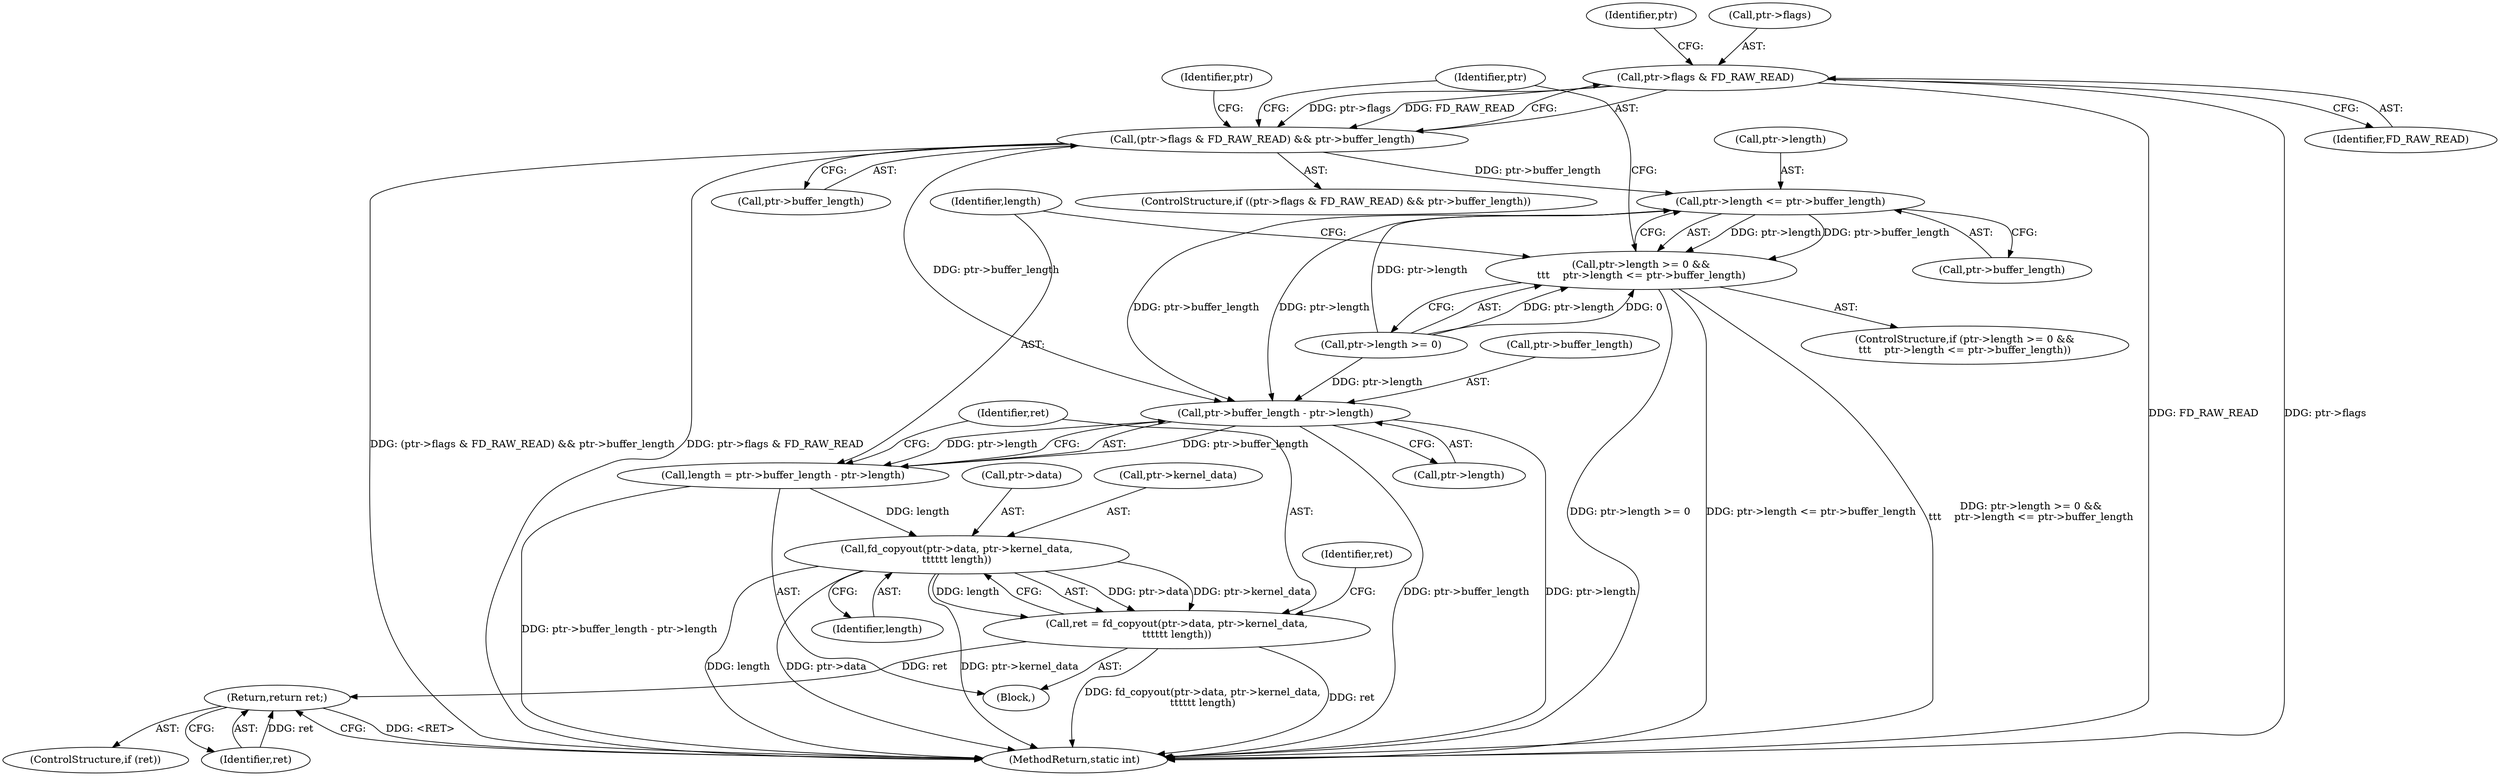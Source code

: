 digraph "0_linux_2145e15e0557a01b9195d1c7199a1b92cb9be81f@pointer" {
"1000143" [label="(Call,ptr->flags & FD_RAW_READ)"];
"1000142" [label="(Call,(ptr->flags & FD_RAW_READ) && ptr->buffer_length)"];
"1000159" [label="(Call,ptr->length <= ptr->buffer_length)"];
"1000153" [label="(Call,ptr->length >= 0 &&\n\t\t\t    ptr->length <= ptr->buffer_length)"];
"1000170" [label="(Call,ptr->buffer_length - ptr->length)"];
"1000168" [label="(Call,length = ptr->buffer_length - ptr->length)"];
"1000179" [label="(Call,fd_copyout(ptr->data, ptr->kernel_data,\n\t\t\t\t\t\t length))"];
"1000177" [label="(Call,ret = fd_copyout(ptr->data, ptr->kernel_data,\n\t\t\t\t\t\t length))"];
"1000189" [label="(Return,return ret;)"];
"1000178" [label="(Identifier,ret)"];
"1000154" [label="(Call,ptr->length >= 0)"];
"1000177" [label="(Call,ret = fd_copyout(ptr->data, ptr->kernel_data,\n\t\t\t\t\t\t length))"];
"1000186" [label="(Identifier,length)"];
"1000171" [label="(Call,ptr->buffer_length)"];
"1000156" [label="(Identifier,ptr)"];
"1000187" [label="(ControlStructure,if (ret))"];
"1000149" [label="(Identifier,ptr)"];
"1000198" [label="(MethodReturn,static int)"];
"1000141" [label="(ControlStructure,if ((ptr->flags & FD_RAW_READ) && ptr->buffer_length))"];
"1000163" [label="(Call,ptr->buffer_length)"];
"1000190" [label="(Identifier,ret)"];
"1000148" [label="(Call,ptr->buffer_length)"];
"1000160" [label="(Call,ptr->length)"];
"1000166" [label="(Block,)"];
"1000152" [label="(ControlStructure,if (ptr->length >= 0 &&\n\t\t\t    ptr->length <= ptr->buffer_length))"];
"1000174" [label="(Call,ptr->length)"];
"1000153" [label="(Call,ptr->length >= 0 &&\n\t\t\t    ptr->length <= ptr->buffer_length)"];
"1000170" [label="(Call,ptr->buffer_length - ptr->length)"];
"1000147" [label="(Identifier,FD_RAW_READ)"];
"1000189" [label="(Return,return ret;)"];
"1000142" [label="(Call,(ptr->flags & FD_RAW_READ) && ptr->buffer_length)"];
"1000168" [label="(Call,length = ptr->buffer_length - ptr->length)"];
"1000143" [label="(Call,ptr->flags & FD_RAW_READ)"];
"1000188" [label="(Identifier,ret)"];
"1000180" [label="(Call,ptr->data)"];
"1000192" [label="(Identifier,ptr)"];
"1000179" [label="(Call,fd_copyout(ptr->data, ptr->kernel_data,\n\t\t\t\t\t\t length))"];
"1000159" [label="(Call,ptr->length <= ptr->buffer_length)"];
"1000183" [label="(Call,ptr->kernel_data)"];
"1000169" [label="(Identifier,length)"];
"1000144" [label="(Call,ptr->flags)"];
"1000143" -> "1000142"  [label="AST: "];
"1000143" -> "1000147"  [label="CFG: "];
"1000144" -> "1000143"  [label="AST: "];
"1000147" -> "1000143"  [label="AST: "];
"1000149" -> "1000143"  [label="CFG: "];
"1000142" -> "1000143"  [label="CFG: "];
"1000143" -> "1000198"  [label="DDG: ptr->flags"];
"1000143" -> "1000198"  [label="DDG: FD_RAW_READ"];
"1000143" -> "1000142"  [label="DDG: ptr->flags"];
"1000143" -> "1000142"  [label="DDG: FD_RAW_READ"];
"1000142" -> "1000141"  [label="AST: "];
"1000142" -> "1000148"  [label="CFG: "];
"1000148" -> "1000142"  [label="AST: "];
"1000156" -> "1000142"  [label="CFG: "];
"1000192" -> "1000142"  [label="CFG: "];
"1000142" -> "1000198"  [label="DDG: (ptr->flags & FD_RAW_READ) && ptr->buffer_length"];
"1000142" -> "1000198"  [label="DDG: ptr->flags & FD_RAW_READ"];
"1000142" -> "1000159"  [label="DDG: ptr->buffer_length"];
"1000142" -> "1000170"  [label="DDG: ptr->buffer_length"];
"1000159" -> "1000153"  [label="AST: "];
"1000159" -> "1000163"  [label="CFG: "];
"1000160" -> "1000159"  [label="AST: "];
"1000163" -> "1000159"  [label="AST: "];
"1000153" -> "1000159"  [label="CFG: "];
"1000159" -> "1000153"  [label="DDG: ptr->length"];
"1000159" -> "1000153"  [label="DDG: ptr->buffer_length"];
"1000154" -> "1000159"  [label="DDG: ptr->length"];
"1000159" -> "1000170"  [label="DDG: ptr->buffer_length"];
"1000159" -> "1000170"  [label="DDG: ptr->length"];
"1000153" -> "1000152"  [label="AST: "];
"1000153" -> "1000154"  [label="CFG: "];
"1000154" -> "1000153"  [label="AST: "];
"1000169" -> "1000153"  [label="CFG: "];
"1000192" -> "1000153"  [label="CFG: "];
"1000153" -> "1000198"  [label="DDG: ptr->length >= 0"];
"1000153" -> "1000198"  [label="DDG: ptr->length <= ptr->buffer_length"];
"1000153" -> "1000198"  [label="DDG: ptr->length >= 0 &&\n\t\t\t    ptr->length <= ptr->buffer_length"];
"1000154" -> "1000153"  [label="DDG: ptr->length"];
"1000154" -> "1000153"  [label="DDG: 0"];
"1000170" -> "1000168"  [label="AST: "];
"1000170" -> "1000174"  [label="CFG: "];
"1000171" -> "1000170"  [label="AST: "];
"1000174" -> "1000170"  [label="AST: "];
"1000168" -> "1000170"  [label="CFG: "];
"1000170" -> "1000198"  [label="DDG: ptr->buffer_length"];
"1000170" -> "1000198"  [label="DDG: ptr->length"];
"1000170" -> "1000168"  [label="DDG: ptr->buffer_length"];
"1000170" -> "1000168"  [label="DDG: ptr->length"];
"1000154" -> "1000170"  [label="DDG: ptr->length"];
"1000168" -> "1000166"  [label="AST: "];
"1000169" -> "1000168"  [label="AST: "];
"1000178" -> "1000168"  [label="CFG: "];
"1000168" -> "1000198"  [label="DDG: ptr->buffer_length - ptr->length"];
"1000168" -> "1000179"  [label="DDG: length"];
"1000179" -> "1000177"  [label="AST: "];
"1000179" -> "1000186"  [label="CFG: "];
"1000180" -> "1000179"  [label="AST: "];
"1000183" -> "1000179"  [label="AST: "];
"1000186" -> "1000179"  [label="AST: "];
"1000177" -> "1000179"  [label="CFG: "];
"1000179" -> "1000198"  [label="DDG: length"];
"1000179" -> "1000198"  [label="DDG: ptr->data"];
"1000179" -> "1000198"  [label="DDG: ptr->kernel_data"];
"1000179" -> "1000177"  [label="DDG: ptr->data"];
"1000179" -> "1000177"  [label="DDG: ptr->kernel_data"];
"1000179" -> "1000177"  [label="DDG: length"];
"1000177" -> "1000166"  [label="AST: "];
"1000178" -> "1000177"  [label="AST: "];
"1000188" -> "1000177"  [label="CFG: "];
"1000177" -> "1000198"  [label="DDG: fd_copyout(ptr->data, ptr->kernel_data,\n\t\t\t\t\t\t length)"];
"1000177" -> "1000198"  [label="DDG: ret"];
"1000177" -> "1000189"  [label="DDG: ret"];
"1000189" -> "1000187"  [label="AST: "];
"1000189" -> "1000190"  [label="CFG: "];
"1000190" -> "1000189"  [label="AST: "];
"1000198" -> "1000189"  [label="CFG: "];
"1000189" -> "1000198"  [label="DDG: <RET>"];
"1000190" -> "1000189"  [label="DDG: ret"];
}
